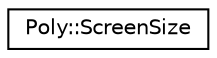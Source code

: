 digraph "Graphical Class Hierarchy"
{
  edge [fontname="Helvetica",fontsize="10",labelfontname="Helvetica",labelfontsize="10"];
  node [fontname="Helvetica",fontsize="10",shape=record];
  rankdir="LR";
  Node0 [label="Poly::ScreenSize",height=0.2,width=0.4,color="black", fillcolor="white", style="filled",URL="$struct_poly_1_1_screen_size.html"];
}
